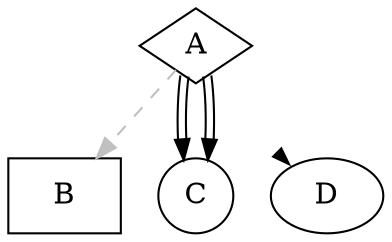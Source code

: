 digraph test1 {

  A [shape=diamond]
  B [shape=box]
  C [shape=diamond]
  B [shape=box]
  C [shape=circle]

  A -> B [style=dashed, color=grey]
  A -> C [color="black:invis:black"]
  A -> D [penwidth=0, arror=grey]
  A -> C [color="black:invis:black"]
  A -> D [penwidth=0, arrowhead=none]

}
